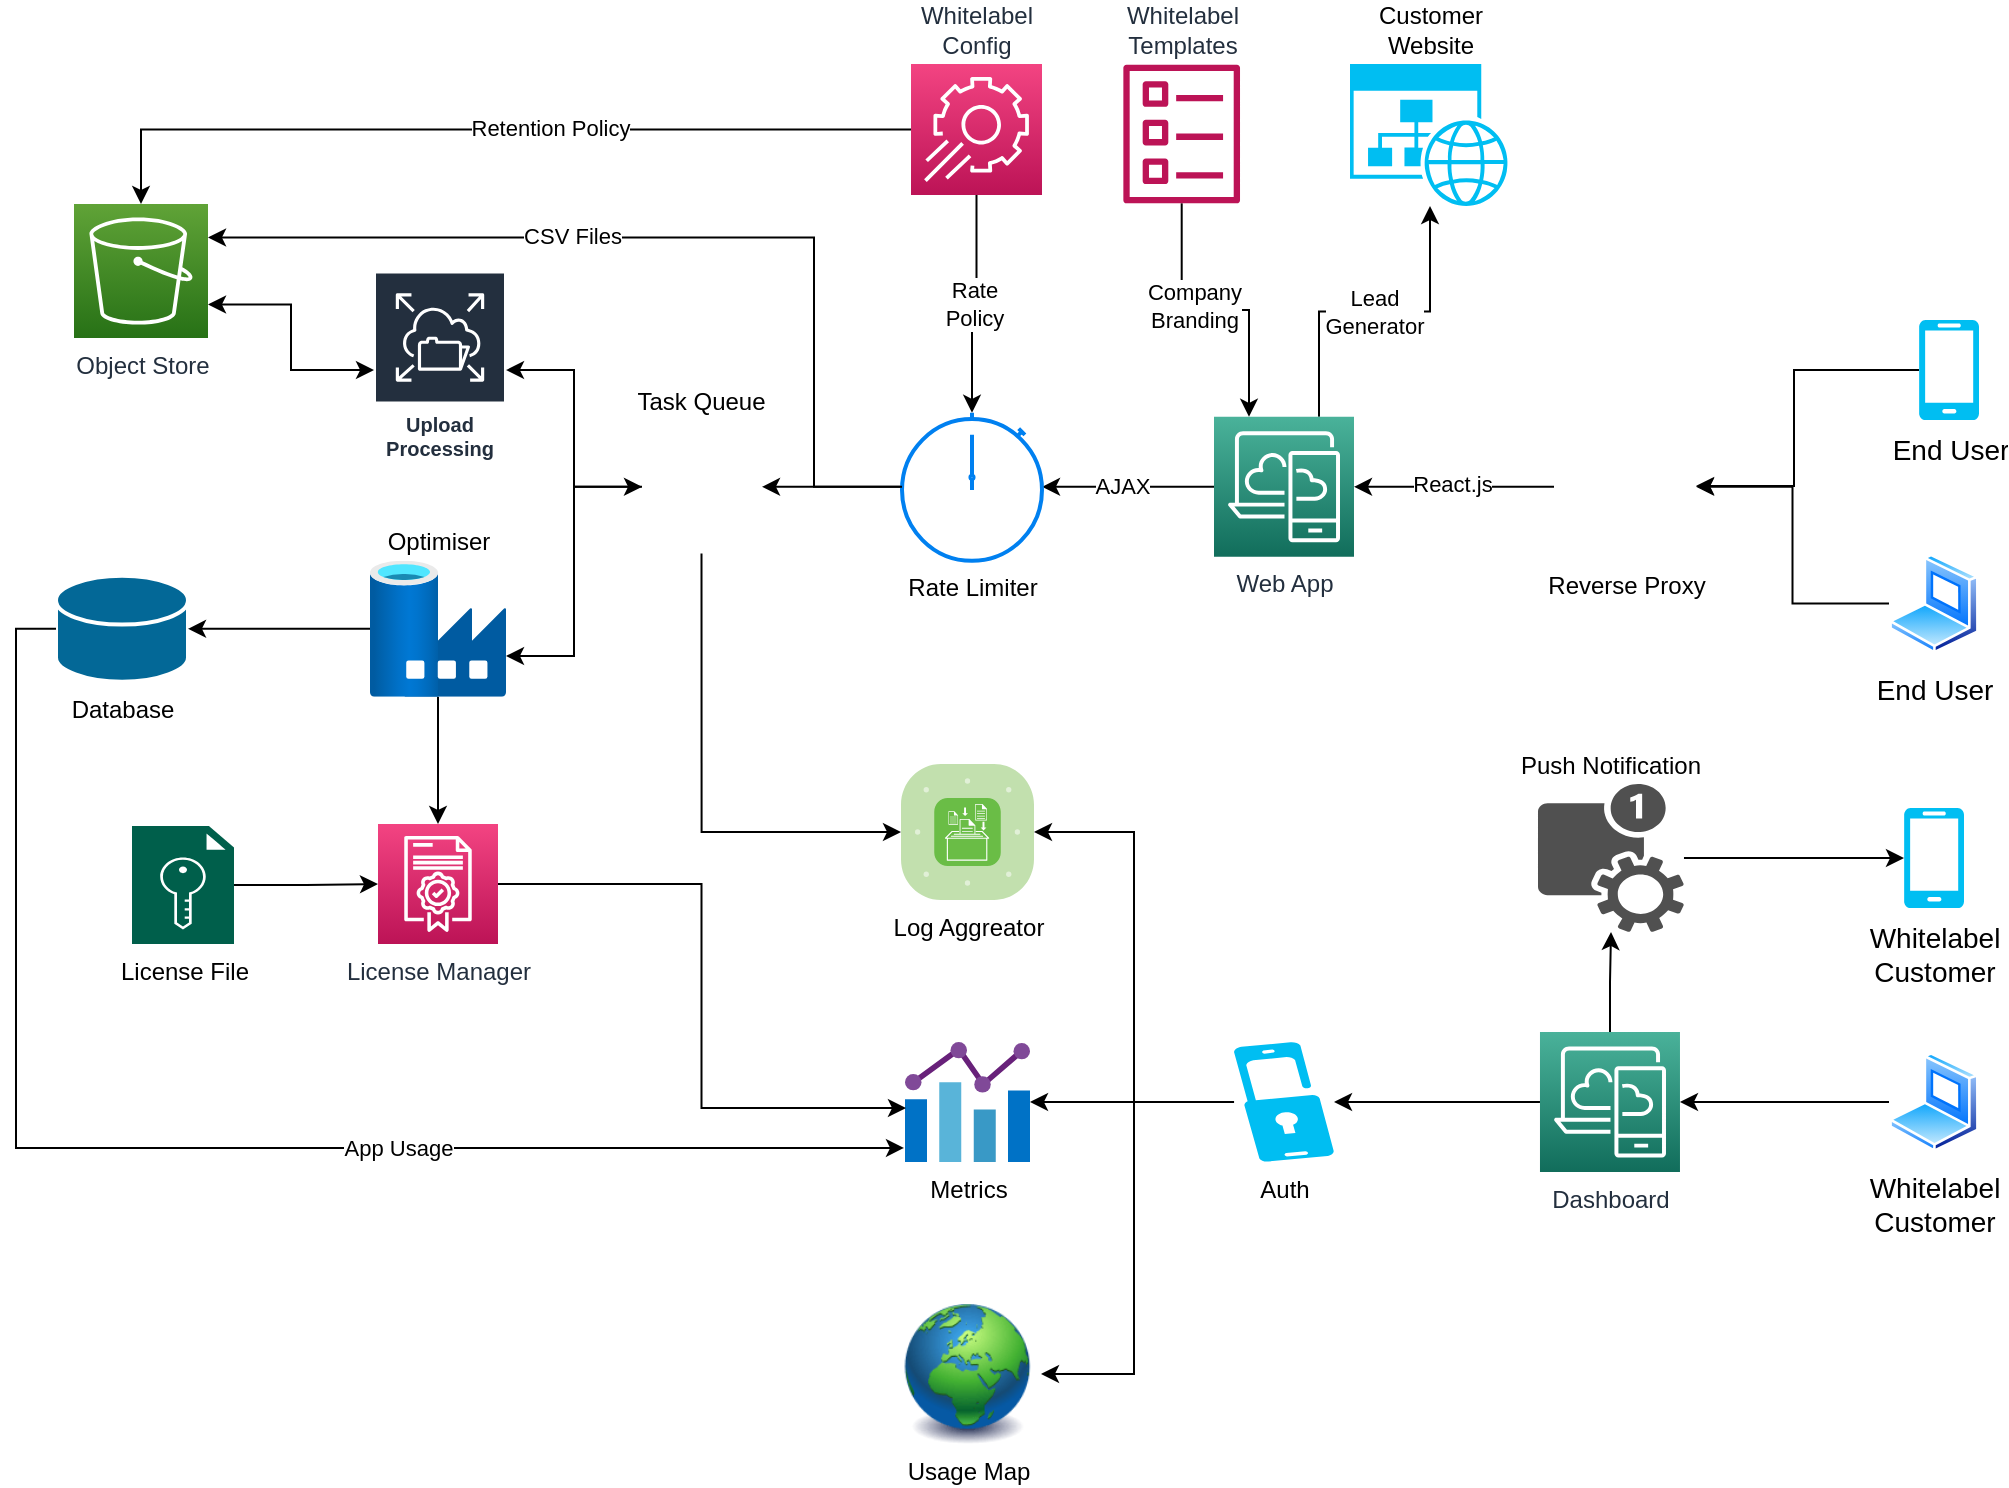 <mxfile version="14.4.3" type="device" pages="2"><diagram name="New" id="-4Qh2-bbR4S6-_DFE4KF"><mxGraphModel dx="1263" dy="1951" grid="1" gridSize="10" guides="1" tooltips="1" connect="1" arrows="1" fold="1" page="1" pageScale="1" pageWidth="827" pageHeight="1169" math="0" shadow="0"><root><mxCell id="u6m_uUY1OBBtDBElIfsh-0"/><mxCell id="u6m_uUY1OBBtDBElIfsh-1" parent="u6m_uUY1OBBtDBElIfsh-0"/><mxCell id="u6m_uUY1OBBtDBElIfsh-2" value="Object Store" style="points=[[0,0,0],[0.25,0,0],[0.5,0,0],[0.75,0,0],[1,0,0],[0,1,0],[0.25,1,0],[0.5,1,0],[0.75,1,0],[1,1,0],[0,0.25,0],[0,0.5,0],[0,0.75,0],[1,0.25,0],[1,0.5,0],[1,0.75,0]];outlineConnect=0;fontColor=#232F3E;gradientColor=#60A337;gradientDirection=north;fillColor=#277116;strokeColor=#ffffff;dashed=0;verticalLabelPosition=bottom;verticalAlign=top;align=center;html=1;fontSize=12;fontStyle=0;aspect=fixed;shape=mxgraph.aws4.resourceIcon;resIcon=mxgraph.aws4.s3;" vertex="1" parent="u6m_uUY1OBBtDBElIfsh-1"><mxGeometry x="120" y="-10" width="67" height="67" as="geometry"/></mxCell><mxCell id="u6m_uUY1OBBtDBElIfsh-3" value="" style="edgeStyle=orthogonalEdgeStyle;rounded=0;orthogonalLoop=1;jettySize=auto;html=1;entryX=1;entryY=0.5;entryDx=0;entryDy=0;entryPerimeter=0;" edge="1" parent="u6m_uUY1OBBtDBElIfsh-1" source="u6m_uUY1OBBtDBElIfsh-4" target="u6m_uUY1OBBtDBElIfsh-14"><mxGeometry relative="1" as="geometry"/></mxCell><mxCell id="A-zdxyPwzj0U3IRxRKm3-13" value="React.js" style="edgeLabel;html=1;align=center;verticalAlign=middle;resizable=0;points=[];" vertex="1" connectable="0" parent="u6m_uUY1OBBtDBElIfsh-3"><mxGeometry x="0.02" y="-2" relative="1" as="geometry"><mxPoint as="offset"/></mxGeometry></mxCell><mxCell id="u6m_uUY1OBBtDBElIfsh-4" value="Reverse Proxy" style="shape=image;html=1;verticalAlign=top;verticalLabelPosition=bottom;labelBackgroundColor=#ffffff;imageAspect=0;aspect=fixed;image=https://cdn4.iconfinder.com/data/icons/logos-brands-5/24/nginx-128.png" vertex="1" parent="u6m_uUY1OBBtDBElIfsh-1"><mxGeometry x="860" y="95.9" width="71" height="71" as="geometry"/></mxCell><mxCell id="u6m_uUY1OBBtDBElIfsh-5" value="Database" style="shape=mxgraph.cisco.storage.relational_database;html=1;pointerEvents=1;dashed=0;fillColor=#036897;strokeColor=#ffffff;strokeWidth=2;verticalLabelPosition=bottom;verticalAlign=top;align=center;outlineConnect=0;" vertex="1" parent="u6m_uUY1OBBtDBElIfsh-1"><mxGeometry x="111" y="175.9" width="66" height="53" as="geometry"/></mxCell><mxCell id="A-zdxyPwzj0U3IRxRKm3-1" style="edgeStyle=orthogonalEdgeStyle;rounded=0;orthogonalLoop=1;jettySize=auto;html=1;entryX=0;entryY=0.5;entryDx=0;entryDy=0;entryPerimeter=0;startArrow=classic;startFill=1;endArrow=none;endFill=0;exitX=-0.008;exitY=0.883;exitDx=0;exitDy=0;exitPerimeter=0;" edge="1" parent="u6m_uUY1OBBtDBElIfsh-1" source="u6m_uUY1OBBtDBElIfsh-7" target="u6m_uUY1OBBtDBElIfsh-5"><mxGeometry relative="1" as="geometry"/></mxCell><mxCell id="A-zdxyPwzj0U3IRxRKm3-10" value="App Usage" style="edgeLabel;html=1;align=center;verticalAlign=middle;resizable=0;points=[];" vertex="1" connectable="0" parent="A-zdxyPwzj0U3IRxRKm3-1"><mxGeometry x="-0.297" relative="1" as="geometry"><mxPoint x="1" as="offset"/></mxGeometry></mxCell><mxCell id="u6m_uUY1OBBtDBElIfsh-7" value="Metrics" style="aspect=fixed;html=1;points=[];align=center;image;fontSize=12;image=img/lib/mscae/Chart.svg;" vertex="1" parent="u6m_uUY1OBBtDBElIfsh-1"><mxGeometry x="535.5" y="409" width="62.5" height="60" as="geometry"/></mxCell><mxCell id="u6m_uUY1OBBtDBElIfsh-8" value="Usage Map" style="image;html=1;image=img/lib/clip_art/general/Earth_globe_128x128.png" vertex="1" parent="u6m_uUY1OBBtDBElIfsh-1"><mxGeometry x="530" y="540" width="73.5" height="70" as="geometry"/></mxCell><mxCell id="u6m_uUY1OBBtDBElIfsh-9" style="edgeStyle=orthogonalEdgeStyle;rounded=0;orthogonalLoop=1;jettySize=auto;html=1;exitX=0;exitY=0.5;exitDx=0;exitDy=0;exitPerimeter=0;entryX=0.5;entryY=1;entryDx=0;entryDy=0;startArrow=classic;startFill=1;endArrow=none;endFill=0;" edge="1" parent="u6m_uUY1OBBtDBElIfsh-1" source="u6m_uUY1OBBtDBElIfsh-10" target="u6m_uUY1OBBtDBElIfsh-24"><mxGeometry relative="1" as="geometry"/></mxCell><mxCell id="u6m_uUY1OBBtDBElIfsh-10" value="Log Aggreator" style="verticalLabelPosition=bottom;html=1;fillColor=#6ABD46;strokeColor=#ffffff;verticalAlign=top;align=center;points=[[0.085,0.085,0],[0.915,0.085,0],[0.915,0.915,0],[0.085,0.915,0],[0.25,0,0],[0.5,0,0],[0.75,0,0],[1,0.25,0],[1,0.5,0],[1,0.75,0],[0.75,1,0],[0.5,1,0],[0.25,1,0],[0,0.75,0],[0,0.5,0],[0,0.25,0]];pointerEvents=1;shape=mxgraph.cisco_safe.compositeIcon;bgIcon=mxgraph.cisco_safe.architecture.generic_appliance;resIcon=mxgraph.cisco_safe.architecture.log_collector;" vertex="1" parent="u6m_uUY1OBBtDBElIfsh-1"><mxGeometry x="533.5" y="270" width="66.5" height="68" as="geometry"/></mxCell><mxCell id="A-zdxyPwzj0U3IRxRKm3-2" value="" style="edgeStyle=orthogonalEdgeStyle;rounded=0;orthogonalLoop=1;jettySize=auto;html=1;startArrow=none;startFill=0;endArrow=classic;endFill=1;" edge="1" parent="u6m_uUY1OBBtDBElIfsh-1" source="u6m_uUY1OBBtDBElIfsh-12" target="u6m_uUY1OBBtDBElIfsh-5"><mxGeometry relative="1" as="geometry"/></mxCell><mxCell id="k0hZqJOooXaTON9fD8c4-1" value="" style="edgeStyle=orthogonalEdgeStyle;rounded=0;orthogonalLoop=1;jettySize=auto;html=1;startArrow=none;startFill=0;endArrow=classic;endFill=1;fontSize=14;" edge="1" parent="u6m_uUY1OBBtDBElIfsh-1" source="u6m_uUY1OBBtDBElIfsh-12" target="A-zdxyPwzj0U3IRxRKm3-14"><mxGeometry relative="1" as="geometry"/></mxCell><mxCell id="u6m_uUY1OBBtDBElIfsh-12" value="Optimiser" style="aspect=fixed;html=1;points=[];align=center;image;fontSize=12;image=img/lib/azure2/databases/Data_Factory.svg;labelPosition=center;verticalLabelPosition=top;verticalAlign=bottom;" vertex="1" parent="u6m_uUY1OBBtDBElIfsh-1"><mxGeometry x="268" y="168.4" width="68" height="68" as="geometry"/></mxCell><mxCell id="u6m_uUY1OBBtDBElIfsh-13" value="" style="edgeStyle=orthogonalEdgeStyle;rounded=0;orthogonalLoop=1;jettySize=auto;html=1;" edge="1" parent="u6m_uUY1OBBtDBElIfsh-1" source="u6m_uUY1OBBtDBElIfsh-14" target="u6m_uUY1OBBtDBElIfsh-16"><mxGeometry relative="1" as="geometry"/></mxCell><mxCell id="A-zdxyPwzj0U3IRxRKm3-12" value="AJAX" style="edgeLabel;html=1;align=center;verticalAlign=middle;resizable=0;points=[];" vertex="1" connectable="0" parent="u6m_uUY1OBBtDBElIfsh-13"><mxGeometry x="0.07" y="-1" relative="1" as="geometry"><mxPoint as="offset"/></mxGeometry></mxCell><mxCell id="A-zdxyPwzj0U3IRxRKm3-29" value="Lead&lt;br&gt;Generator" style="edgeStyle=orthogonalEdgeStyle;rounded=0;orthogonalLoop=1;jettySize=auto;html=1;exitX=0.75;exitY=0;exitDx=0;exitDy=0;exitPerimeter=0;startArrow=none;startFill=0;endArrow=classic;endFill=1;" edge="1" parent="u6m_uUY1OBBtDBElIfsh-1" source="u6m_uUY1OBBtDBElIfsh-14" target="A-zdxyPwzj0U3IRxRKm3-24"><mxGeometry relative="1" as="geometry"/></mxCell><mxCell id="u6m_uUY1OBBtDBElIfsh-14" value="Web App" style="points=[[0,0,0],[0.25,0,0],[0.5,0,0],[0.75,0,0],[1,0,0],[0,1,0],[0.25,1,0],[0.5,1,0],[0.75,1,0],[1,1,0],[0,0.25,0],[0,0.5,0],[0,0.75,0],[1,0.25,0],[1,0.5,0],[1,0.75,0]];outlineConnect=0;fontColor=#232F3E;gradientColor=#4AB29A;gradientDirection=north;fillColor=#116D5B;strokeColor=#ffffff;dashed=0;verticalLabelPosition=bottom;verticalAlign=top;align=center;html=1;fontSize=12;fontStyle=0;aspect=fixed;shape=mxgraph.aws4.resourceIcon;resIcon=mxgraph.aws4.desktop_and_app_streaming;" vertex="1" parent="u6m_uUY1OBBtDBElIfsh-1"><mxGeometry x="690" y="96.4" width="70" height="70" as="geometry"/></mxCell><mxCell id="u6m_uUY1OBBtDBElIfsh-15" value="" style="edgeStyle=orthogonalEdgeStyle;rounded=0;orthogonalLoop=1;jettySize=auto;html=1;" edge="1" parent="u6m_uUY1OBBtDBElIfsh-1" source="u6m_uUY1OBBtDBElIfsh-16" target="u6m_uUY1OBBtDBElIfsh-24"><mxGeometry relative="1" as="geometry"><Array as="points"><mxPoint x="464" y="131"/></Array></mxGeometry></mxCell><mxCell id="u6m_uUY1OBBtDBElIfsh-16" value="Rate Limiter" style="html=1;verticalLabelPosition=bottom;align=center;labelBackgroundColor=#ffffff;verticalAlign=top;strokeWidth=2;strokeColor=#0080F0;shadow=0;dashed=0;shape=mxgraph.ios7.icons.stopwatch;" vertex="1" parent="u6m_uUY1OBBtDBElIfsh-1"><mxGeometry x="534" y="94.4" width="70" height="74" as="geometry"/></mxCell><mxCell id="u6m_uUY1OBBtDBElIfsh-17" value="" style="edgeStyle=orthogonalEdgeStyle;rounded=0;orthogonalLoop=1;jettySize=auto;html=1;" edge="1" parent="u6m_uUY1OBBtDBElIfsh-1" source="u6m_uUY1OBBtDBElIfsh-18" target="u6m_uUY1OBBtDBElIfsh-16"><mxGeometry relative="1" as="geometry"/></mxCell><mxCell id="A-zdxyPwzj0U3IRxRKm3-8" value="Rate&lt;br&gt;Policy" style="edgeLabel;html=1;align=center;verticalAlign=middle;resizable=0;points=[];" vertex="1" connectable="0" parent="u6m_uUY1OBBtDBElIfsh-17"><mxGeometry x="0.014" y="1" relative="1" as="geometry"><mxPoint as="offset"/></mxGeometry></mxCell><mxCell id="A-zdxyPwzj0U3IRxRKm3-6" style="edgeStyle=orthogonalEdgeStyle;rounded=0;orthogonalLoop=1;jettySize=auto;html=1;entryX=0.5;entryY=0;entryDx=0;entryDy=0;entryPerimeter=0;startArrow=none;startFill=0;endArrow=classic;endFill=1;" edge="1" parent="u6m_uUY1OBBtDBElIfsh-1" source="u6m_uUY1OBBtDBElIfsh-18" target="u6m_uUY1OBBtDBElIfsh-2"><mxGeometry relative="1" as="geometry"/></mxCell><mxCell id="A-zdxyPwzj0U3IRxRKm3-7" value="Retention Policy" style="edgeLabel;html=1;align=center;verticalAlign=middle;resizable=0;points=[];" vertex="1" connectable="0" parent="A-zdxyPwzj0U3IRxRKm3-6"><mxGeometry x="-0.144" y="-1" relative="1" as="geometry"><mxPoint as="offset"/></mxGeometry></mxCell><mxCell id="u6m_uUY1OBBtDBElIfsh-18" value="Whitelabel&lt;br&gt;Config" style="points=[[0,0,0],[0.25,0,0],[0.5,0,0],[0.75,0,0],[1,0,0],[0,1,0],[0.25,1,0],[0.5,1,0],[0.75,1,0],[1,1,0],[0,0.25,0],[0,0.5,0],[0,0.75,0],[1,0.25,0],[1,0.5,0],[1,0.75,0]];points=[[0,0,0],[0.25,0,0],[0.5,0,0],[0.75,0,0],[1,0,0],[0,1,0],[0.25,1,0],[0.5,1,0],[0.75,1,0],[1,1,0],[0,0.25,0],[0,0.5,0],[0,0.75,0],[1,0.25,0],[1,0.5,0],[1,0.75,0]];outlineConnect=0;fontColor=#232F3E;gradientColor=#F34482;gradientDirection=north;fillColor=#BC1356;strokeColor=#ffffff;dashed=0;verticalLabelPosition=top;verticalAlign=bottom;align=center;html=1;fontSize=12;fontStyle=0;aspect=fixed;shape=mxgraph.aws4.resourceIcon;resIcon=mxgraph.aws4.app_config;labelPosition=center;" vertex="1" parent="u6m_uUY1OBBtDBElIfsh-1"><mxGeometry x="538.5" y="-80" width="65.5" height="65.5" as="geometry"/></mxCell><mxCell id="u6m_uUY1OBBtDBElIfsh-19" value="" style="edgeStyle=orthogonalEdgeStyle;rounded=0;orthogonalLoop=1;jettySize=auto;html=1;entryX=0.25;entryY=0;entryDx=0;entryDy=0;entryPerimeter=0;" edge="1" parent="u6m_uUY1OBBtDBElIfsh-1" source="u6m_uUY1OBBtDBElIfsh-20" target="u6m_uUY1OBBtDBElIfsh-14"><mxGeometry relative="1" as="geometry"/></mxCell><mxCell id="A-zdxyPwzj0U3IRxRKm3-9" value="Company&lt;br&gt;Branding" style="edgeLabel;html=1;align=center;verticalAlign=middle;resizable=0;points=[];" vertex="1" connectable="0" parent="u6m_uUY1OBBtDBElIfsh-19"><mxGeometry x="-0.159" y="2" relative="1" as="geometry"><mxPoint as="offset"/></mxGeometry></mxCell><mxCell id="u6m_uUY1OBBtDBElIfsh-20" value="Whitelabel&lt;br&gt;Templates" style="outlineConnect=0;fontColor=#232F3E;gradientColor=none;fillColor=#BC1356;strokeColor=none;dashed=0;verticalLabelPosition=top;verticalAlign=bottom;align=center;html=1;fontSize=12;fontStyle=0;aspect=fixed;pointerEvents=1;shape=mxgraph.aws4.template;labelPosition=center;" vertex="1" parent="u6m_uUY1OBBtDBElIfsh-1"><mxGeometry x="644.68" y="-80" width="58.33" height="70" as="geometry"/></mxCell><mxCell id="A-zdxyPwzj0U3IRxRKm3-3" value="" style="edgeStyle=orthogonalEdgeStyle;rounded=0;orthogonalLoop=1;jettySize=auto;html=1;startArrow=classic;startFill=1;endArrow=classic;endFill=1;entryX=1;entryY=0.75;entryDx=0;entryDy=0;entryPerimeter=0;" edge="1" parent="u6m_uUY1OBBtDBElIfsh-1" source="u6m_uUY1OBBtDBElIfsh-22" target="u6m_uUY1OBBtDBElIfsh-2"><mxGeometry relative="1" as="geometry"/></mxCell><mxCell id="u6m_uUY1OBBtDBElIfsh-22" value="Upload Processing" style="outlineConnect=0;fontColor=#232F3E;gradientColor=none;strokeColor=#ffffff;fillColor=#232F3E;dashed=0;verticalLabelPosition=middle;verticalAlign=bottom;align=center;html=1;whiteSpace=wrap;fontSize=10;fontStyle=1;spacing=3;shape=mxgraph.aws4.productIcon;prIcon=mxgraph.aws4.elastic_file_system;" vertex="1" parent="u6m_uUY1OBBtDBElIfsh-1"><mxGeometry x="270" y="23.75" width="66" height="98.5" as="geometry"/></mxCell><mxCell id="u6m_uUY1OBBtDBElIfsh-24" value="Task Queue" style="shape=image;verticalLabelPosition=top;labelBackgroundColor=#ffffff;verticalAlign=bottom;aspect=fixed;imageAspect=0;image=https://encrypted-tbn0.gstatic.com/images?q=tbn:ANd9GcTfVdnzRoVhdHPJff8Bvg5GVrKELwDpDPXdDQ&amp;usqp=CAU;labelPosition=center;align=center;" vertex="1" parent="u6m_uUY1OBBtDBElIfsh-1"><mxGeometry x="404" y="98" width="59.5" height="66.8" as="geometry"/></mxCell><mxCell id="u6m_uUY1OBBtDBElIfsh-25" value="" style="edgeStyle=orthogonalEdgeStyle;rounded=0;orthogonalLoop=1;jettySize=auto;html=1;" edge="1" parent="u6m_uUY1OBBtDBElIfsh-1" source="u6m_uUY1OBBtDBElIfsh-24" target="u6m_uUY1OBBtDBElIfsh-22"><mxGeometry relative="1" as="geometry"/></mxCell><mxCell id="u6m_uUY1OBBtDBElIfsh-27" value="" style="edgeStyle=orthogonalEdgeStyle;rounded=0;orthogonalLoop=1;jettySize=auto;html=1;" edge="1" parent="u6m_uUY1OBBtDBElIfsh-1" source="u6m_uUY1OBBtDBElIfsh-28" target="u6m_uUY1OBBtDBElIfsh-30"><mxGeometry relative="1" as="geometry"/></mxCell><mxCell id="A-zdxyPwzj0U3IRxRKm3-23" value="" style="edgeStyle=orthogonalEdgeStyle;rounded=0;orthogonalLoop=1;jettySize=auto;html=1;startArrow=none;startFill=0;endArrow=classic;endFill=1;" edge="1" parent="u6m_uUY1OBBtDBElIfsh-1" source="u6m_uUY1OBBtDBElIfsh-28" target="A-zdxyPwzj0U3IRxRKm3-18"><mxGeometry relative="1" as="geometry"/></mxCell><mxCell id="u6m_uUY1OBBtDBElIfsh-28" value="Dashboard" style="points=[[0,0,0],[0.25,0,0],[0.5,0,0],[0.75,0,0],[1,0,0],[0,1,0],[0.25,1,0],[0.5,1,0],[0.75,1,0],[1,1,0],[0,0.25,0],[0,0.5,0],[0,0.75,0],[1,0.25,0],[1,0.5,0],[1,0.75,0]];outlineConnect=0;fontColor=#232F3E;gradientColor=#4AB29A;gradientDirection=north;fillColor=#116D5B;strokeColor=#ffffff;dashed=0;verticalLabelPosition=bottom;verticalAlign=top;align=center;html=1;fontSize=12;fontStyle=0;aspect=fixed;shape=mxgraph.aws4.resourceIcon;resIcon=mxgraph.aws4.desktop_and_app_streaming;" vertex="1" parent="u6m_uUY1OBBtDBElIfsh-1"><mxGeometry x="852.99" y="404" width="70" height="70" as="geometry"/></mxCell><mxCell id="u6m_uUY1OBBtDBElIfsh-29" value="" style="edgeStyle=orthogonalEdgeStyle;rounded=0;orthogonalLoop=1;jettySize=auto;html=1;" edge="1" parent="u6m_uUY1OBBtDBElIfsh-1" source="u6m_uUY1OBBtDBElIfsh-30" target="u6m_uUY1OBBtDBElIfsh-7"><mxGeometry relative="1" as="geometry"/></mxCell><mxCell id="u6m_uUY1OBBtDBElIfsh-30" value="Auth" style="verticalLabelPosition=bottom;html=1;verticalAlign=top;align=center;strokeColor=none;fillColor=#00BEF2;shape=mxgraph.azure.multi_factor_authentication;pointerEvents=1;" vertex="1" parent="u6m_uUY1OBBtDBElIfsh-1"><mxGeometry x="700.01" y="409" width="50" height="60" as="geometry"/></mxCell><mxCell id="u6m_uUY1OBBtDBElIfsh-31" value="End User" style="verticalLabelPosition=bottom;html=1;verticalAlign=top;align=center;strokeColor=none;fillColor=#00BEF2;shape=mxgraph.azure.mobile;pointerEvents=1;fontSize=14;" vertex="1" parent="u6m_uUY1OBBtDBElIfsh-1"><mxGeometry x="1042.5" y="48.0" width="30" height="50" as="geometry"/></mxCell><mxCell id="u6m_uUY1OBBtDBElIfsh-32" value="" style="edgeStyle=orthogonalEdgeStyle;rounded=0;orthogonalLoop=1;jettySize=auto;html=1;" edge="1" parent="u6m_uUY1OBBtDBElIfsh-1" source="u6m_uUY1OBBtDBElIfsh-33" target="u6m_uUY1OBBtDBElIfsh-4"><mxGeometry relative="1" as="geometry"/></mxCell><mxCell id="u6m_uUY1OBBtDBElIfsh-33" value="End User" style="aspect=fixed;perimeter=ellipsePerimeter;html=1;align=center;shadow=0;dashed=0;spacingTop=3;image;image=img/lib/active_directory/laptop_client.svg;fillColor=#E5CCFF;fontSize=14;" vertex="1" parent="u6m_uUY1OBBtDBElIfsh-1"><mxGeometry x="1027.5" y="164.8" width="45" height="50" as="geometry"/></mxCell><mxCell id="u6m_uUY1OBBtDBElIfsh-34" value="" style="edgeStyle=orthogonalEdgeStyle;rounded=0;orthogonalLoop=1;jettySize=auto;html=1;exitX=0;exitY=0.5;exitDx=0;exitDy=0;exitPerimeter=0;" edge="1" parent="u6m_uUY1OBBtDBElIfsh-1" source="u6m_uUY1OBBtDBElIfsh-31" target="u6m_uUY1OBBtDBElIfsh-4"><mxGeometry relative="1" as="geometry"><Array as="points"><mxPoint x="980" y="73"/><mxPoint x="980" y="131"/></Array></mxGeometry></mxCell><mxCell id="u6m_uUY1OBBtDBElIfsh-35" value="" style="edgeStyle=orthogonalEdgeStyle;rounded=0;orthogonalLoop=1;jettySize=auto;html=1;" edge="1" parent="u6m_uUY1OBBtDBElIfsh-1" source="u6m_uUY1OBBtDBElIfsh-36" target="u6m_uUY1OBBtDBElIfsh-28"><mxGeometry relative="1" as="geometry"/></mxCell><mxCell id="u6m_uUY1OBBtDBElIfsh-36" value="Whitelabel&lt;br style=&quot;font-size: 14px;&quot;&gt;Customer" style="aspect=fixed;perimeter=ellipsePerimeter;html=1;align=center;shadow=0;dashed=0;spacingTop=3;image;image=img/lib/active_directory/laptop_client.svg;fillColor=#E5CCFF;fontSize=14;" vertex="1" parent="u6m_uUY1OBBtDBElIfsh-1"><mxGeometry x="1027.5" y="414" width="45" height="50" as="geometry"/></mxCell><mxCell id="u6m_uUY1OBBtDBElIfsh-37" value="" style="edgeStyle=orthogonalEdgeStyle;rounded=0;orthogonalLoop=1;jettySize=auto;html=1;entryX=1;entryY=0.5;entryDx=0;entryDy=0;entryPerimeter=0;" edge="1" parent="u6m_uUY1OBBtDBElIfsh-1" source="u6m_uUY1OBBtDBElIfsh-30" target="u6m_uUY1OBBtDBElIfsh-10"><mxGeometry relative="1" as="geometry"/></mxCell><mxCell id="u6m_uUY1OBBtDBElIfsh-38" value="" style="edgeStyle=orthogonalEdgeStyle;rounded=0;orthogonalLoop=1;jettySize=auto;html=1;entryX=1;entryY=0.5;entryDx=0;entryDy=0;" edge="1" parent="u6m_uUY1OBBtDBElIfsh-1" source="u6m_uUY1OBBtDBElIfsh-30" target="u6m_uUY1OBBtDBElIfsh-8"><mxGeometry relative="1" as="geometry"><Array as="points"><mxPoint x="650" y="439"/><mxPoint x="650" y="575"/></Array></mxGeometry></mxCell><mxCell id="A-zdxyPwzj0U3IRxRKm3-0" value="" style="edgeStyle=orthogonalEdgeStyle;rounded=0;orthogonalLoop=1;jettySize=auto;html=1;entryX=1;entryY=0.7;entryDx=0;entryDy=0;entryPerimeter=0;startArrow=classic;startFill=1;" edge="1" parent="u6m_uUY1OBBtDBElIfsh-1" source="u6m_uUY1OBBtDBElIfsh-24" target="u6m_uUY1OBBtDBElIfsh-12"><mxGeometry relative="1" as="geometry"/></mxCell><mxCell id="A-zdxyPwzj0U3IRxRKm3-4" value="" style="edgeStyle=orthogonalEdgeStyle;rounded=0;orthogonalLoop=1;jettySize=auto;html=1;entryX=1;entryY=0.25;entryDx=0;entryDy=0;entryPerimeter=0;" edge="1" parent="u6m_uUY1OBBtDBElIfsh-1" source="u6m_uUY1OBBtDBElIfsh-16" target="u6m_uUY1OBBtDBElIfsh-2"><mxGeometry relative="1" as="geometry"><Array as="points"><mxPoint x="490" y="131"/><mxPoint x="490" y="7"/></Array></mxGeometry></mxCell><mxCell id="A-zdxyPwzj0U3IRxRKm3-11" value="CSV Files" style="edgeLabel;html=1;align=center;verticalAlign=middle;resizable=0;points=[];" vertex="1" connectable="0" parent="A-zdxyPwzj0U3IRxRKm3-4"><mxGeometry x="0.228" y="-1" relative="1" as="geometry"><mxPoint as="offset"/></mxGeometry></mxCell><mxCell id="A-zdxyPwzj0U3IRxRKm3-15" style="edgeStyle=orthogonalEdgeStyle;rounded=0;orthogonalLoop=1;jettySize=auto;html=1;exitX=1;exitY=0.5;exitDx=0;exitDy=0;exitPerimeter=0;entryX=0.008;entryY=0.55;entryDx=0;entryDy=0;entryPerimeter=0;startArrow=none;startFill=0;endArrow=classic;endFill=1;" edge="1" parent="u6m_uUY1OBBtDBElIfsh-1" source="A-zdxyPwzj0U3IRxRKm3-14" target="u6m_uUY1OBBtDBElIfsh-7"><mxGeometry relative="1" as="geometry"/></mxCell><mxCell id="A-zdxyPwzj0U3IRxRKm3-14" value="License Manager" style="points=[[0,0,0],[0.25,0,0],[0.5,0,0],[0.75,0,0],[1,0,0],[0,1,0],[0.25,1,0],[0.5,1,0],[0.75,1,0],[1,1,0],[0,0.25,0],[0,0.5,0],[0,0.75,0],[1,0.25,0],[1,0.5,0],[1,0.75,0]];points=[[0,0,0],[0.25,0,0],[0.5,0,0],[0.75,0,0],[1,0,0],[0,1,0],[0.25,1,0],[0.5,1,0],[0.75,1,0],[1,1,0],[0,0.25,0],[0,0.5,0],[0,0.75,0],[1,0.25,0],[1,0.5,0],[1,0.75,0]];outlineConnect=0;fontColor=#232F3E;gradientColor=#F34482;gradientDirection=north;fillColor=#BC1356;strokeColor=#ffffff;dashed=0;verticalLabelPosition=bottom;verticalAlign=top;align=center;html=1;fontSize=12;fontStyle=0;aspect=fixed;shape=mxgraph.aws4.resourceIcon;resIcon=mxgraph.aws4.license_manager;" vertex="1" parent="u6m_uUY1OBBtDBElIfsh-1"><mxGeometry x="272" y="300" width="60" height="60" as="geometry"/></mxCell><mxCell id="A-zdxyPwzj0U3IRxRKm3-17" value="" style="edgeStyle=orthogonalEdgeStyle;rounded=0;orthogonalLoop=1;jettySize=auto;html=1;startArrow=none;startFill=0;endArrow=classic;endFill=1;" edge="1" parent="u6m_uUY1OBBtDBElIfsh-1" source="A-zdxyPwzj0U3IRxRKm3-16" target="A-zdxyPwzj0U3IRxRKm3-14"><mxGeometry relative="1" as="geometry"/></mxCell><mxCell id="A-zdxyPwzj0U3IRxRKm3-16" value="License File" style="pointerEvents=1;shadow=0;dashed=0;html=1;strokeColor=none;fillColor=#005F4B;labelPosition=center;verticalLabelPosition=bottom;verticalAlign=top;align=center;outlineConnect=0;shape=mxgraph.veeam2.license_file;" vertex="1" parent="u6m_uUY1OBBtDBElIfsh-1"><mxGeometry x="149" y="301" width="51" height="59" as="geometry"/></mxCell><mxCell id="A-zdxyPwzj0U3IRxRKm3-22" value="" style="edgeStyle=orthogonalEdgeStyle;rounded=0;orthogonalLoop=1;jettySize=auto;html=1;startArrow=none;startFill=0;endArrow=classic;endFill=1;" edge="1" parent="u6m_uUY1OBBtDBElIfsh-1" source="A-zdxyPwzj0U3IRxRKm3-18" target="A-zdxyPwzj0U3IRxRKm3-20"><mxGeometry relative="1" as="geometry"/></mxCell><mxCell id="A-zdxyPwzj0U3IRxRKm3-18" value="Push Notification" style="pointerEvents=1;shadow=0;dashed=0;html=1;strokeColor=none;fillColor=#505050;labelPosition=center;verticalLabelPosition=top;verticalAlign=bottom;outlineConnect=0;align=center;shape=mxgraph.office.communications.push_notification_service;" vertex="1" parent="u6m_uUY1OBBtDBElIfsh-1"><mxGeometry x="851.99" y="280" width="73" height="74" as="geometry"/></mxCell><mxCell id="A-zdxyPwzj0U3IRxRKm3-20" value="Whitelabel&lt;br style=&quot;font-size: 14px;&quot;&gt;Customer" style="verticalLabelPosition=bottom;html=1;verticalAlign=top;align=center;strokeColor=none;fillColor=#00BEF2;shape=mxgraph.azure.mobile;pointerEvents=1;fontSize=14;" vertex="1" parent="u6m_uUY1OBBtDBElIfsh-1"><mxGeometry x="1035" y="292" width="30" height="50" as="geometry"/></mxCell><mxCell id="A-zdxyPwzj0U3IRxRKm3-24" value="Customer&lt;br&gt;Website" style="verticalLabelPosition=top;html=1;verticalAlign=bottom;align=center;strokeColor=none;fillColor=#00BEF2;shape=mxgraph.azure.website_generic;pointerEvents=1;labelPosition=center;" vertex="1" parent="u6m_uUY1OBBtDBElIfsh-1"><mxGeometry x="758" y="-80" width="80" height="71" as="geometry"/></mxCell></root></mxGraphModel></diagram><diagram id="5WvhT2pbd6KmgwdCrGYB" name="Old"><mxGraphModel dx="1263" dy="1951" grid="1" gridSize="10" guides="1" tooltips="1" connect="1" arrows="1" fold="1" page="1" pageScale="1" pageWidth="827" pageHeight="1169" math="0" shadow="0"><root><mxCell id="0"/><mxCell id="1" parent="0"/><mxCell id="I2AXI6nheqC1-mgo5P-M-1" value="Object Store" style="points=[[0,0,0],[0.25,0,0],[0.5,0,0],[0.75,0,0],[1,0,0],[0,1,0],[0.25,1,0],[0.5,1,0],[0.75,1,0],[1,1,0],[0,0.25,0],[0,0.5,0],[0,0.75,0],[1,0.25,0],[1,0.5,0],[1,0.75,0]];outlineConnect=0;fontColor=#232F3E;gradientColor=#60A337;gradientDirection=north;fillColor=#277116;strokeColor=#ffffff;dashed=0;verticalLabelPosition=bottom;verticalAlign=top;align=center;html=1;fontSize=12;fontStyle=0;aspect=fixed;shape=mxgraph.aws4.resourceIcon;resIcon=mxgraph.aws4.s3;" vertex="1" parent="1"><mxGeometry x="110" y="139.65" width="67" height="67" as="geometry"/></mxCell><mxCell id="I2AXI6nheqC1-mgo5P-M-26" value="" style="edgeStyle=orthogonalEdgeStyle;rounded=0;orthogonalLoop=1;jettySize=auto;html=1;entryX=1;entryY=0.5;entryDx=0;entryDy=0;entryPerimeter=0;" edge="1" parent="1" source="I2AXI6nheqC1-mgo5P-M-2" target="I2AXI6nheqC1-mgo5P-M-9"><mxGeometry relative="1" as="geometry"/></mxCell><mxCell id="I2AXI6nheqC1-mgo5P-M-2" value="Reverse Proxy" style="shape=image;html=1;verticalAlign=top;verticalLabelPosition=bottom;labelBackgroundColor=#ffffff;imageAspect=0;aspect=fixed;image=https://cdn4.iconfinder.com/data/icons/logos-brands-5/24/nginx-128.png" vertex="1" parent="1"><mxGeometry x="860" y="95.9" width="71" height="71" as="geometry"/></mxCell><mxCell id="I2AXI6nheqC1-mgo5P-M-3" value="Database" style="shape=mxgraph.cisco.storage.relational_database;html=1;pointerEvents=1;dashed=0;fillColor=#036897;strokeColor=#ffffff;strokeWidth=2;verticalLabelPosition=bottom;verticalAlign=top;align=center;outlineConnect=0;" vertex="1" parent="1"><mxGeometry x="111" y="37.65" width="66" height="53" as="geometry"/></mxCell><mxCell id="I2AXI6nheqC1-mgo5P-M-68" style="edgeStyle=orthogonalEdgeStyle;rounded=0;orthogonalLoop=1;jettySize=auto;html=1;entryX=0;entryY=0.5;entryDx=0;entryDy=0;entryPerimeter=0;startArrow=classic;startFill=1;endArrow=none;endFill=0;" edge="1" parent="1" source="I2AXI6nheqC1-mgo5P-M-5" target="I2AXI6nheqC1-mgo5P-M-3"><mxGeometry relative="1" as="geometry"><mxPoint x="150" y="340" as="targetPoint"/><Array as="points"><mxPoint x="50" y="439"/><mxPoint x="50" y="64"/></Array></mxGeometry></mxCell><mxCell id="I2AXI6nheqC1-mgo5P-M-5" value="Metrics" style="aspect=fixed;html=1;points=[];align=center;image;fontSize=12;image=img/lib/mscae/Chart.svg;" vertex="1" parent="1"><mxGeometry x="543.51" y="409" width="62.5" height="60" as="geometry"/></mxCell><mxCell id="I2AXI6nheqC1-mgo5P-M-6" value="Usage Map" style="image;html=1;image=img/lib/clip_art/general/Earth_globe_128x128.png" vertex="1" parent="1"><mxGeometry x="538.01" y="540" width="73.5" height="70" as="geometry"/></mxCell><mxCell id="I2AXI6nheqC1-mgo5P-M-76" style="edgeStyle=orthogonalEdgeStyle;rounded=0;orthogonalLoop=1;jettySize=auto;html=1;exitX=0;exitY=0.5;exitDx=0;exitDy=0;exitPerimeter=0;entryX=0.5;entryY=1;entryDx=0;entryDy=0;startArrow=classic;startFill=1;endArrow=none;endFill=0;" edge="1" parent="1" source="I2AXI6nheqC1-mgo5P-M-7" target="I2AXI6nheqC1-mgo5P-M-25"><mxGeometry relative="1" as="geometry"/></mxCell><mxCell id="I2AXI6nheqC1-mgo5P-M-7" value="Log Aggreator" style="verticalLabelPosition=bottom;html=1;fillColor=#6ABD46;strokeColor=#ffffff;verticalAlign=top;align=center;points=[[0.085,0.085,0],[0.915,0.085,0],[0.915,0.915,0],[0.085,0.915,0],[0.25,0,0],[0.5,0,0],[0.75,0,0],[1,0.25,0],[1,0.5,0],[1,0.75,0],[0.75,1,0],[0.5,1,0],[0.25,1,0],[0,0.75,0],[0,0.5,0],[0,0.25,0]];pointerEvents=1;shape=mxgraph.cisco_safe.compositeIcon;bgIcon=mxgraph.cisco_safe.architecture.generic_appliance;resIcon=mxgraph.cisco_safe.architecture.log_collector;" vertex="1" parent="1"><mxGeometry x="541.51" y="270" width="66.5" height="68" as="geometry"/></mxCell><mxCell id="I2AXI6nheqC1-mgo5P-M-43" value="" style="edgeStyle=orthogonalEdgeStyle;rounded=0;orthogonalLoop=1;jettySize=auto;html=1;" edge="1" parent="1" source="I2AXI6nheqC1-mgo5P-M-8" target="I2AXI6nheqC1-mgo5P-M-3"><mxGeometry relative="1" as="geometry"/></mxCell><mxCell id="I2AXI6nheqC1-mgo5P-M-8" value="Optimiser" style="aspect=fixed;html=1;points=[];align=center;image;fontSize=12;image=img/lib/azure2/databases/Data_Factory.svg;" vertex="1" parent="1"><mxGeometry x="267.25" y="30" width="68" height="68" as="geometry"/></mxCell><mxCell id="I2AXI6nheqC1-mgo5P-M-27" value="" style="edgeStyle=orthogonalEdgeStyle;rounded=0;orthogonalLoop=1;jettySize=auto;html=1;" edge="1" parent="1" source="I2AXI6nheqC1-mgo5P-M-9" target="I2AXI6nheqC1-mgo5P-M-10"><mxGeometry relative="1" as="geometry"/></mxCell><mxCell id="I2AXI6nheqC1-mgo5P-M-9" value="Web App" style="points=[[0,0,0],[0.25,0,0],[0.5,0,0],[0.75,0,0],[1,0,0],[0,1,0],[0.25,1,0],[0.5,1,0],[0.75,1,0],[1,1,0],[0,0.25,0],[0,0.5,0],[0,0.75,0],[1,0.25,0],[1,0.5,0],[1,0.75,0]];outlineConnect=0;fontColor=#232F3E;gradientColor=#4AB29A;gradientDirection=north;fillColor=#116D5B;strokeColor=#ffffff;dashed=0;verticalLabelPosition=bottom;verticalAlign=top;align=center;html=1;fontSize=12;fontStyle=0;aspect=fixed;shape=mxgraph.aws4.resourceIcon;resIcon=mxgraph.aws4.desktop_and_app_streaming;" vertex="1" parent="1"><mxGeometry x="690" y="96.4" width="70" height="70" as="geometry"/></mxCell><mxCell id="I2AXI6nheqC1-mgo5P-M-32" value="" style="edgeStyle=orthogonalEdgeStyle;rounded=0;orthogonalLoop=1;jettySize=auto;html=1;" edge="1" parent="1" source="I2AXI6nheqC1-mgo5P-M-10" target="I2AXI6nheqC1-mgo5P-M-25"><mxGeometry relative="1" as="geometry"/></mxCell><mxCell id="I2AXI6nheqC1-mgo5P-M-10" value="Rate Limiter" style="html=1;verticalLabelPosition=bottom;align=center;labelBackgroundColor=#ffffff;verticalAlign=top;strokeWidth=2;strokeColor=#0080F0;shadow=0;dashed=0;shape=mxgraph.ios7.icons.stopwatch;" vertex="1" parent="1"><mxGeometry x="534" y="94.4" width="70" height="74" as="geometry"/></mxCell><mxCell id="I2AXI6nheqC1-mgo5P-M-58" value="" style="edgeStyle=orthogonalEdgeStyle;rounded=0;orthogonalLoop=1;jettySize=auto;html=1;" edge="1" parent="1" source="I2AXI6nheqC1-mgo5P-M-11" target="I2AXI6nheqC1-mgo5P-M-10"><mxGeometry relative="1" as="geometry"/></mxCell><mxCell id="I2AXI6nheqC1-mgo5P-M-11" value="Whitelabel Config" style="points=[[0,0,0],[0.25,0,0],[0.5,0,0],[0.75,0,0],[1,0,0],[0,1,0],[0.25,1,0],[0.5,1,0],[0.75,1,0],[1,1,0],[0,0.25,0],[0,0.5,0],[0,0.75,0],[1,0.25,0],[1,0.5,0],[1,0.75,0]];points=[[0,0,0],[0.25,0,0],[0.5,0,0],[0.75,0,0],[1,0,0],[0,1,0],[0.25,1,0],[0.5,1,0],[0.75,1,0],[1,1,0],[0,0.25,0],[0,0.5,0],[0,0.75,0],[1,0.25,0],[1,0.5,0],[1,0.75,0]];outlineConnect=0;fontColor=#232F3E;gradientColor=#F34482;gradientDirection=north;fillColor=#BC1356;strokeColor=#ffffff;dashed=0;verticalLabelPosition=top;verticalAlign=bottom;align=center;html=1;fontSize=12;fontStyle=0;aspect=fixed;shape=mxgraph.aws4.resourceIcon;resIcon=mxgraph.aws4.app_config;labelPosition=center;" vertex="1" parent="1"><mxGeometry x="536.25" y="-54" width="65.5" height="65.5" as="geometry"/></mxCell><mxCell id="I2AXI6nheqC1-mgo5P-M-59" value="" style="edgeStyle=orthogonalEdgeStyle;rounded=0;orthogonalLoop=1;jettySize=auto;html=1;" edge="1" parent="1" source="I2AXI6nheqC1-mgo5P-M-12" target="I2AXI6nheqC1-mgo5P-M-9"><mxGeometry relative="1" as="geometry"/></mxCell><mxCell id="I2AXI6nheqC1-mgo5P-M-12" value="Whitelabel Templates" style="outlineConnect=0;fontColor=#232F3E;gradientColor=none;fillColor=#BC1356;strokeColor=none;dashed=0;verticalLabelPosition=top;verticalAlign=bottom;align=center;html=1;fontSize=12;fontStyle=0;aspect=fixed;pointerEvents=1;shape=mxgraph.aws4.template;labelPosition=center;" vertex="1" parent="1"><mxGeometry x="695.84" y="-58.5" width="58.33" height="70" as="geometry"/></mxCell><mxCell id="I2AXI6nheqC1-mgo5P-M-50" value="" style="edgeStyle=orthogonalEdgeStyle;rounded=0;orthogonalLoop=1;jettySize=auto;html=1;" edge="1" parent="1" source="I2AXI6nheqC1-mgo5P-M-13" target="I2AXI6nheqC1-mgo5P-M-1"><mxGeometry relative="1" as="geometry"/></mxCell><mxCell id="I2AXI6nheqC1-mgo5P-M-13" value="Upload Processing" style="outlineConnect=0;fontColor=#232F3E;gradientColor=none;strokeColor=#ffffff;fillColor=#232F3E;dashed=0;verticalLabelPosition=middle;verticalAlign=bottom;align=center;html=1;whiteSpace=wrap;fontSize=10;fontStyle=1;spacing=3;shape=mxgraph.aws4.productIcon;prIcon=mxgraph.aws4.elastic_file_system;" vertex="1" parent="1"><mxGeometry x="270" y="156.65" width="66" height="98.5" as="geometry"/></mxCell><mxCell id="I2AXI6nheqC1-mgo5P-M-41" value="" style="edgeStyle=orthogonalEdgeStyle;rounded=0;orthogonalLoop=1;jettySize=auto;html=1;" edge="1" parent="1" source="I2AXI6nheqC1-mgo5P-M-25" target="I2AXI6nheqC1-mgo5P-M-8"><mxGeometry relative="1" as="geometry"/></mxCell><mxCell id="I2AXI6nheqC1-mgo5P-M-25" value="Task Queue" style="shape=image;verticalLabelPosition=top;labelBackgroundColor=#ffffff;verticalAlign=bottom;aspect=fixed;imageAspect=0;image=https://encrypted-tbn0.gstatic.com/images?q=tbn:ANd9GcTfVdnzRoVhdHPJff8Bvg5GVrKELwDpDPXdDQ&amp;usqp=CAU;labelPosition=center;align=center;" vertex="1" parent="1"><mxGeometry x="404" y="98" width="59.5" height="66.8" as="geometry"/></mxCell><mxCell id="I2AXI6nheqC1-mgo5P-M-42" value="" style="edgeStyle=orthogonalEdgeStyle;rounded=0;orthogonalLoop=1;jettySize=auto;html=1;" edge="1" parent="1" source="I2AXI6nheqC1-mgo5P-M-25" target="I2AXI6nheqC1-mgo5P-M-13"><mxGeometry relative="1" as="geometry"/></mxCell><mxCell id="I2AXI6nheqC1-mgo5P-M-47" value="" style="edgeStyle=orthogonalEdgeStyle;rounded=0;orthogonalLoop=1;jettySize=auto;html=1;entryX=1;entryY=0.25;entryDx=0;entryDy=0;entryPerimeter=0;" edge="1" parent="1" source="I2AXI6nheqC1-mgo5P-M-8" target="I2AXI6nheqC1-mgo5P-M-1"><mxGeometry relative="1" as="geometry"><mxPoint x="200" y="199.65" as="targetPoint"/></mxGeometry></mxCell><mxCell id="I2AXI6nheqC1-mgo5P-M-54" value="" style="edgeStyle=orthogonalEdgeStyle;rounded=0;orthogonalLoop=1;jettySize=auto;html=1;" edge="1" parent="1" source="I2AXI6nheqC1-mgo5P-M-51" target="I2AXI6nheqC1-mgo5P-M-53"><mxGeometry relative="1" as="geometry"/></mxCell><mxCell id="I2AXI6nheqC1-mgo5P-M-51" value="Dashboard" style="points=[[0,0,0],[0.25,0,0],[0.5,0,0],[0.75,0,0],[1,0,0],[0,1,0],[0.25,1,0],[0.5,1,0],[0.75,1,0],[1,1,0],[0,0.25,0],[0,0.5,0],[0,0.75,0],[1,0.25,0],[1,0.5,0],[1,0.75,0]];outlineConnect=0;fontColor=#232F3E;gradientColor=#4AB29A;gradientDirection=north;fillColor=#116D5B;strokeColor=#ffffff;dashed=0;verticalLabelPosition=bottom;verticalAlign=top;align=center;html=1;fontSize=12;fontStyle=0;aspect=fixed;shape=mxgraph.aws4.resourceIcon;resIcon=mxgraph.aws4.desktop_and_app_streaming;" vertex="1" parent="1"><mxGeometry x="840.01" y="404" width="70" height="70" as="geometry"/></mxCell><mxCell id="I2AXI6nheqC1-mgo5P-M-55" value="" style="edgeStyle=orthogonalEdgeStyle;rounded=0;orthogonalLoop=1;jettySize=auto;html=1;" edge="1" parent="1" source="I2AXI6nheqC1-mgo5P-M-53" target="I2AXI6nheqC1-mgo5P-M-5"><mxGeometry relative="1" as="geometry"/></mxCell><mxCell id="I2AXI6nheqC1-mgo5P-M-53" value="Auth" style="verticalLabelPosition=bottom;html=1;verticalAlign=top;align=center;strokeColor=none;fillColor=#00BEF2;shape=mxgraph.azure.multi_factor_authentication;pointerEvents=1;" vertex="1" parent="1"><mxGeometry x="694.01" y="409" width="50" height="60" as="geometry"/></mxCell><mxCell id="I2AXI6nheqC1-mgo5P-M-61" value="End User" style="verticalLabelPosition=bottom;html=1;verticalAlign=top;align=center;strokeColor=none;fillColor=#00BEF2;shape=mxgraph.azure.mobile;pointerEvents=1;fontSize=16;" vertex="1" parent="1"><mxGeometry x="1027.5" y="48.0" width="30" height="50" as="geometry"/></mxCell><mxCell id="I2AXI6nheqC1-mgo5P-M-64" value="" style="edgeStyle=orthogonalEdgeStyle;rounded=0;orthogonalLoop=1;jettySize=auto;html=1;" edge="1" parent="1" source="I2AXI6nheqC1-mgo5P-M-62" target="I2AXI6nheqC1-mgo5P-M-2"><mxGeometry relative="1" as="geometry"/></mxCell><mxCell id="I2AXI6nheqC1-mgo5P-M-62" value="End User" style="aspect=fixed;perimeter=ellipsePerimeter;html=1;align=center;shadow=0;dashed=0;spacingTop=3;image;image=img/lib/active_directory/laptop_client.svg;fillColor=#E5CCFF;fontSize=16;" vertex="1" parent="1"><mxGeometry x="1027.5" y="164.8" width="45" height="50" as="geometry"/></mxCell><mxCell id="I2AXI6nheqC1-mgo5P-M-65" value="" style="edgeStyle=orthogonalEdgeStyle;rounded=0;orthogonalLoop=1;jettySize=auto;html=1;exitX=0;exitY=0.5;exitDx=0;exitDy=0;exitPerimeter=0;" edge="1" parent="1" source="I2AXI6nheqC1-mgo5P-M-61" target="I2AXI6nheqC1-mgo5P-M-2"><mxGeometry relative="1" as="geometry"/></mxCell><mxCell id="I2AXI6nheqC1-mgo5P-M-67" value="" style="edgeStyle=orthogonalEdgeStyle;rounded=0;orthogonalLoop=1;jettySize=auto;html=1;" edge="1" parent="1" source="I2AXI6nheqC1-mgo5P-M-66" target="I2AXI6nheqC1-mgo5P-M-51"><mxGeometry relative="1" as="geometry"/></mxCell><mxCell id="I2AXI6nheqC1-mgo5P-M-66" value="Customer" style="aspect=fixed;perimeter=ellipsePerimeter;html=1;align=center;shadow=0;dashed=0;spacingTop=3;image;image=img/lib/active_directory/laptop_client.svg;fillColor=#E5CCFF;fontSize=16;" vertex="1" parent="1"><mxGeometry x="1020" y="414" width="45" height="50" as="geometry"/></mxCell><mxCell id="I2AXI6nheqC1-mgo5P-M-71" value="" style="edgeStyle=orthogonalEdgeStyle;rounded=0;orthogonalLoop=1;jettySize=auto;html=1;entryX=1;entryY=0.5;entryDx=0;entryDy=0;entryPerimeter=0;" edge="1" parent="1" source="I2AXI6nheqC1-mgo5P-M-53" target="I2AXI6nheqC1-mgo5P-M-7"><mxGeometry relative="1" as="geometry"/></mxCell><mxCell id="I2AXI6nheqC1-mgo5P-M-72" value="" style="edgeStyle=orthogonalEdgeStyle;rounded=0;orthogonalLoop=1;jettySize=auto;html=1;entryX=1;entryY=0.5;entryDx=0;entryDy=0;" edge="1" parent="1" source="I2AXI6nheqC1-mgo5P-M-53" target="I2AXI6nheqC1-mgo5P-M-6"><mxGeometry relative="1" as="geometry"/></mxCell></root></mxGraphModel></diagram></mxfile>